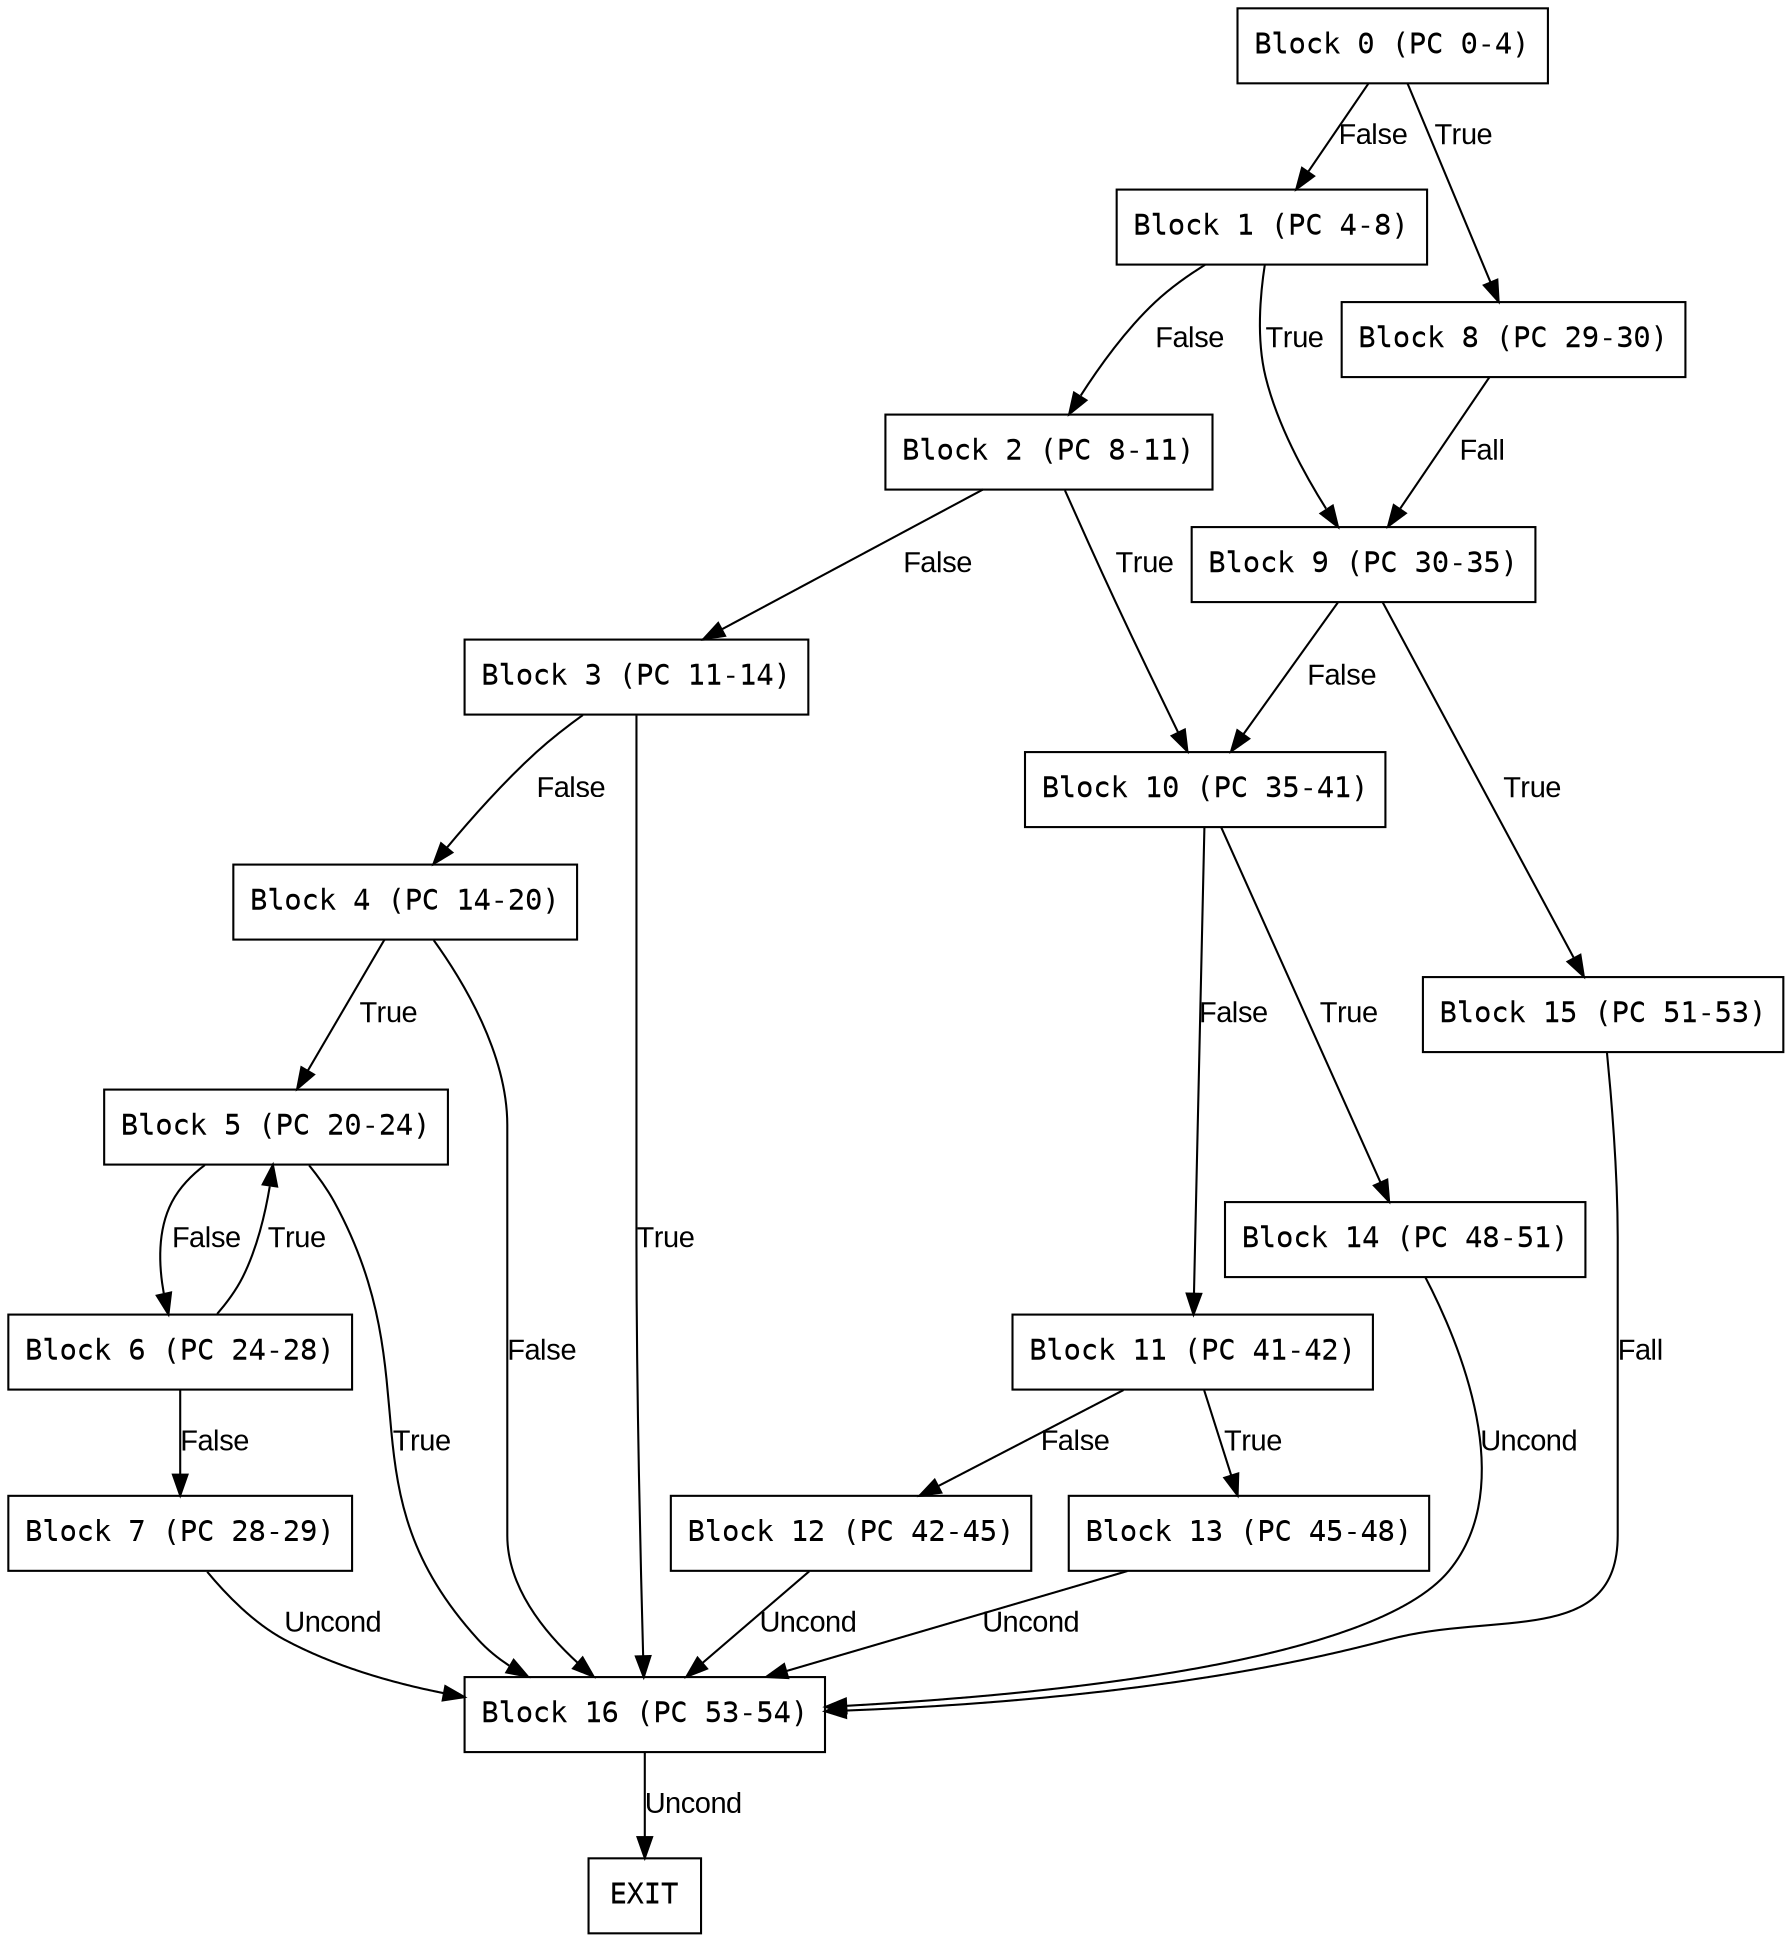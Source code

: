 digraph {
  rankdir=TB;
  node [shape=box, fontname="monospace"];
  edge [fontname="Arial"];

  0 [ label = "Block 0 (PC 0-4)" ]
  1 [ label = "Block 1 (PC 4-8)" ]
  2 [ label = "Block 2 (PC 8-11)" ]
  3 [ label = "Block 3 (PC 11-14)" ]
  4 [ label = "Block 4 (PC 14-20)" ]
  5 [ label = "Block 5 (PC 20-24)" ]
  6 [ label = "Block 6 (PC 24-28)" ]
  7 [ label = "Block 7 (PC 28-29)" ]
  8 [ label = "Block 8 (PC 29-30)" ]
  9 [ label = "Block 9 (PC 30-35)" ]
  10 [ label = "Block 10 (PC 35-41)" ]
  11 [ label = "Block 11 (PC 41-42)" ]
  12 [ label = "Block 12 (PC 42-45)" ]
  13 [ label = "Block 13 (PC 45-48)" ]
  14 [ label = "Block 14 (PC 48-51)" ]
  15 [ label = "Block 15 (PC 51-53)" ]
  16 [ label = "Block 16 (PC 53-54)" ]
  17 [ label = "EXIT" ]

  0 -> 8 [label="True"]
  0 -> 1 [label="False"]
  1 -> 9 [label="True"]
  1 -> 2 [label="False"]
  2 -> 10 [label="True"]
  2 -> 3 [label="False"]
  3 -> 16 [label="True"]
  3 -> 4 [label="False"]
  4 -> 16 [label="False"]
  4 -> 5 [label="True"]
  5 -> 16 [label="True"]
  5 -> 6 [label="False"]
  6 -> 5 [label="True"]
  6 -> 7 [label="False"]
  7 -> 16 [label="Uncond"]
  8 -> 9 [label="Fall"]
  9 -> 15 [label="True"]
  9 -> 10 [label="False"]
  10 -> 14 [label="True"]
  10 -> 11 [label="False"]
  11 -> 13 [label="True"]
  11 -> 12 [label="False"]
  12 -> 16 [label="Uncond"]
  13 -> 16 [label="Uncond"]
  14 -> 16 [label="Uncond"]
  15 -> 16 [label="Fall"]
  16 -> 17 [label="Uncond"]
}
